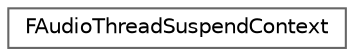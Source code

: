 digraph "Graphical Class Hierarchy"
{
 // INTERACTIVE_SVG=YES
 // LATEX_PDF_SIZE
  bgcolor="transparent";
  edge [fontname=Helvetica,fontsize=10,labelfontname=Helvetica,labelfontsize=10];
  node [fontname=Helvetica,fontsize=10,shape=box,height=0.2,width=0.4];
  rankdir="LR";
  Node0 [id="Node000000",label="FAudioThreadSuspendContext",height=0.2,width=0.4,color="grey40", fillcolor="white", style="filled",URL="$d3/d9b/structFAudioThreadSuspendContext.html",tooltip="Suspends the audio thread for the duration of the lifetime of the object."];
}
